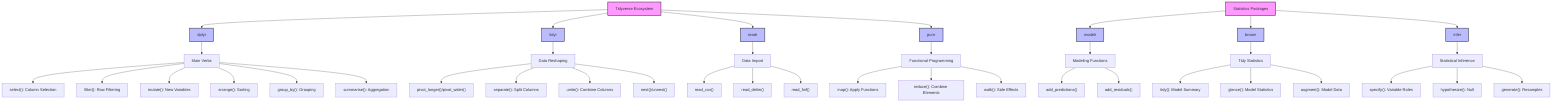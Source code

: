 graph TD
    Tidyverse[Tidyverse Ecosystem] --> Dplyr[dplyr]
    Tidyverse --> Tidyr[tidyr]
    Tidyverse --> Readr[readr]
    Tidyverse --> Purrr[purrr]
    
    %% dplyr workflows
    Dplyr --> DplyrVerbs[Main Verbs]
    DplyrVerbs --> Select["select(): Column Selection"]
    DplyrVerbs --> Filter["filter(): Row Filtering"]
    DplyrVerbs --> Mutate["mutate(): New Variables"]
    DplyrVerbs --> Arrange["arrange(): Sorting"]
    DplyrVerbs --> Group["group_by(): Grouping"]
    DplyrVerbs --> Summarise["summarise(): Aggregation"]
    
    %% tidyr workflows
    Tidyr --> TidyrFuncs[Data Reshaping]
    TidyrFuncs --> Pivot["pivot_longer()/pivot_wider()"]
    TidyrFuncs --> Separate["separate(): Split Columns"]
    TidyrFuncs --> Unite["unite(): Combine Columns"]
    TidyrFuncs --> Nest["nest()/unnest()"]
    
    %% readr workflows
    Readr --> DataImport[Data Import]
    DataImport --> ReadCSV["read_csv()"]
    DataImport --> ReadDelim["read_delim()"]
    DataImport --> ReadFwf["read_fwf()"]
    
    %% purrr workflows
    Purrr --> Functional[Functional Programming]
    Functional --> Map["map(): Apply Functions"]
    Functional --> Reduce["reduce(): Combine Elements"]
    Functional --> Walk["walk(): Side Effects"]
    
    %% Additional packages
    Stats[Statistics Packages] --> Modelr[modelr]
    Stats --> Broom[broom]
    Stats --> InferPackage[infer]
    
    Modelr --> ModelFunc[Modeling Functions]
    ModelFunc --> AddPred["add_predictions()"]
    ModelFunc --> AddRes["add_residuals()"]
    
    Broom --> TidyStats[Tidy Statistics]
    TidyStats --> TidyM["tidy(): Model Summary"]
    TidyStats --> Glance["glance(): Model Statistics"]
    TidyStats --> Augment["augment(): Model Data"]
    
    InferPackage --> InferSteps[Statistical Inference]
    InferSteps --> Specify["specify(): Variable Roles"]
    InferSteps --> Hypothesize["hypothesize(): Null"]
    InferSteps --> Generate["generate(): Resamples"]
    
    classDef ecosystem fill:#f9f,stroke:#333,stroke-width:2px
    classDef package fill:#bbf,stroke:#333,stroke-width:2px
    class Tidyverse,Stats ecosystem
    class Dplyr,Tidyr,Readr,Purrr,Modelr,Broom,InferPackage package